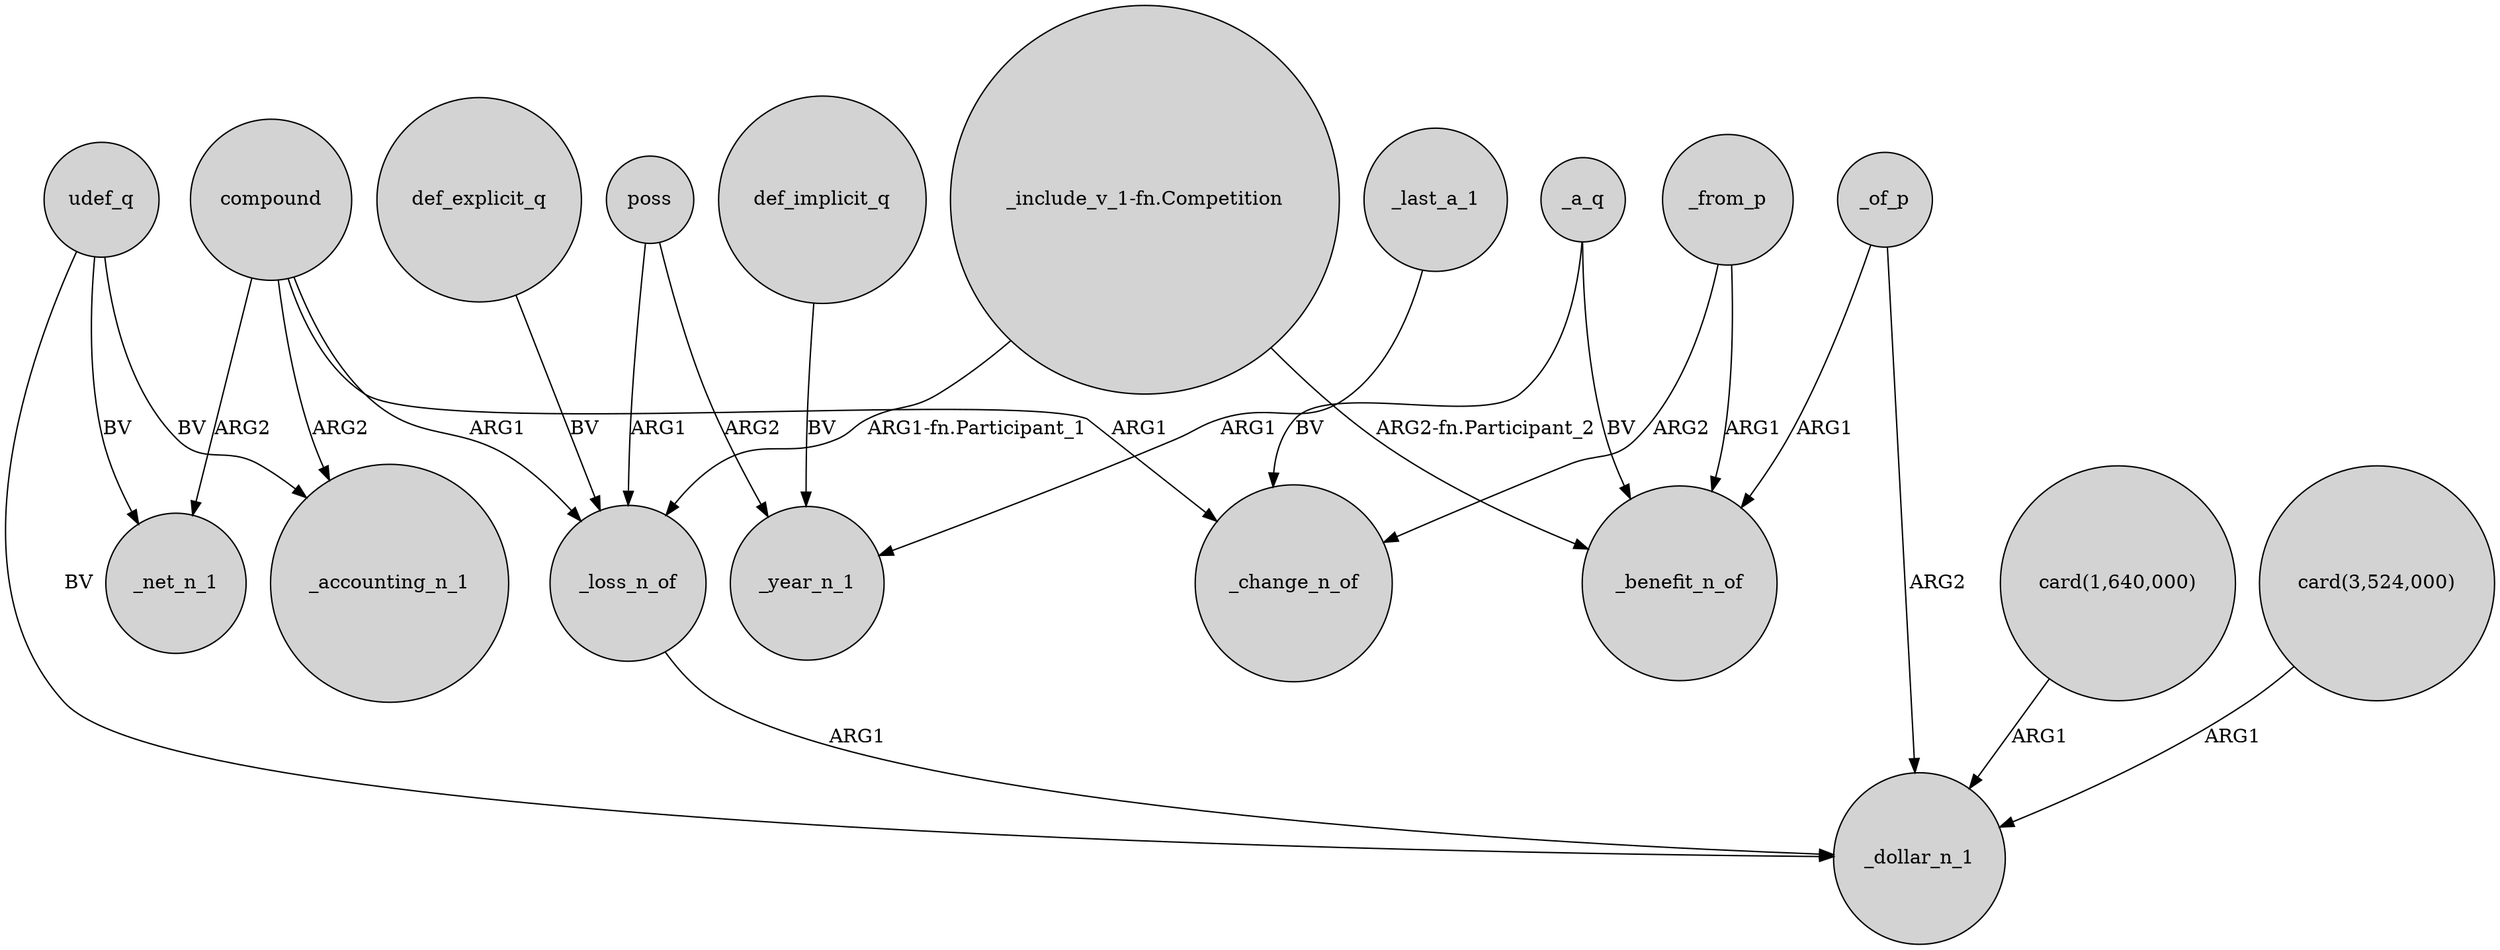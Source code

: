 digraph {
	node [shape=circle style=filled]
	compound -> _net_n_1 [label=ARG2]
	def_implicit_q -> _year_n_1 [label=BV]
	def_explicit_q -> _loss_n_of [label=BV]
	_loss_n_of -> _dollar_n_1 [label=ARG1]
	poss -> _year_n_1 [label=ARG2]
	"_include_v_1-fn.Competition" -> _benefit_n_of [label="ARG2-fn.Participant_2"]
	"card(1,640,000)" -> _dollar_n_1 [label=ARG1]
	compound -> _loss_n_of [label=ARG1]
	udef_q -> _net_n_1 [label=BV]
	_last_a_1 -> _year_n_1 [label=ARG1]
	udef_q -> _dollar_n_1 [label=BV]
	compound -> _change_n_of [label=ARG1]
	_a_q -> _benefit_n_of [label=BV]
	_a_q -> _change_n_of [label=BV]
	_from_p -> _change_n_of [label=ARG2]
	compound -> _accounting_n_1 [label=ARG2]
	udef_q -> _accounting_n_1 [label=BV]
	_from_p -> _benefit_n_of [label=ARG1]
	_of_p -> _dollar_n_1 [label=ARG2]
	"card(3,524,000)" -> _dollar_n_1 [label=ARG1]
	poss -> _loss_n_of [label=ARG1]
	_of_p -> _benefit_n_of [label=ARG1]
	"_include_v_1-fn.Competition" -> _loss_n_of [label="ARG1-fn.Participant_1"]
}
